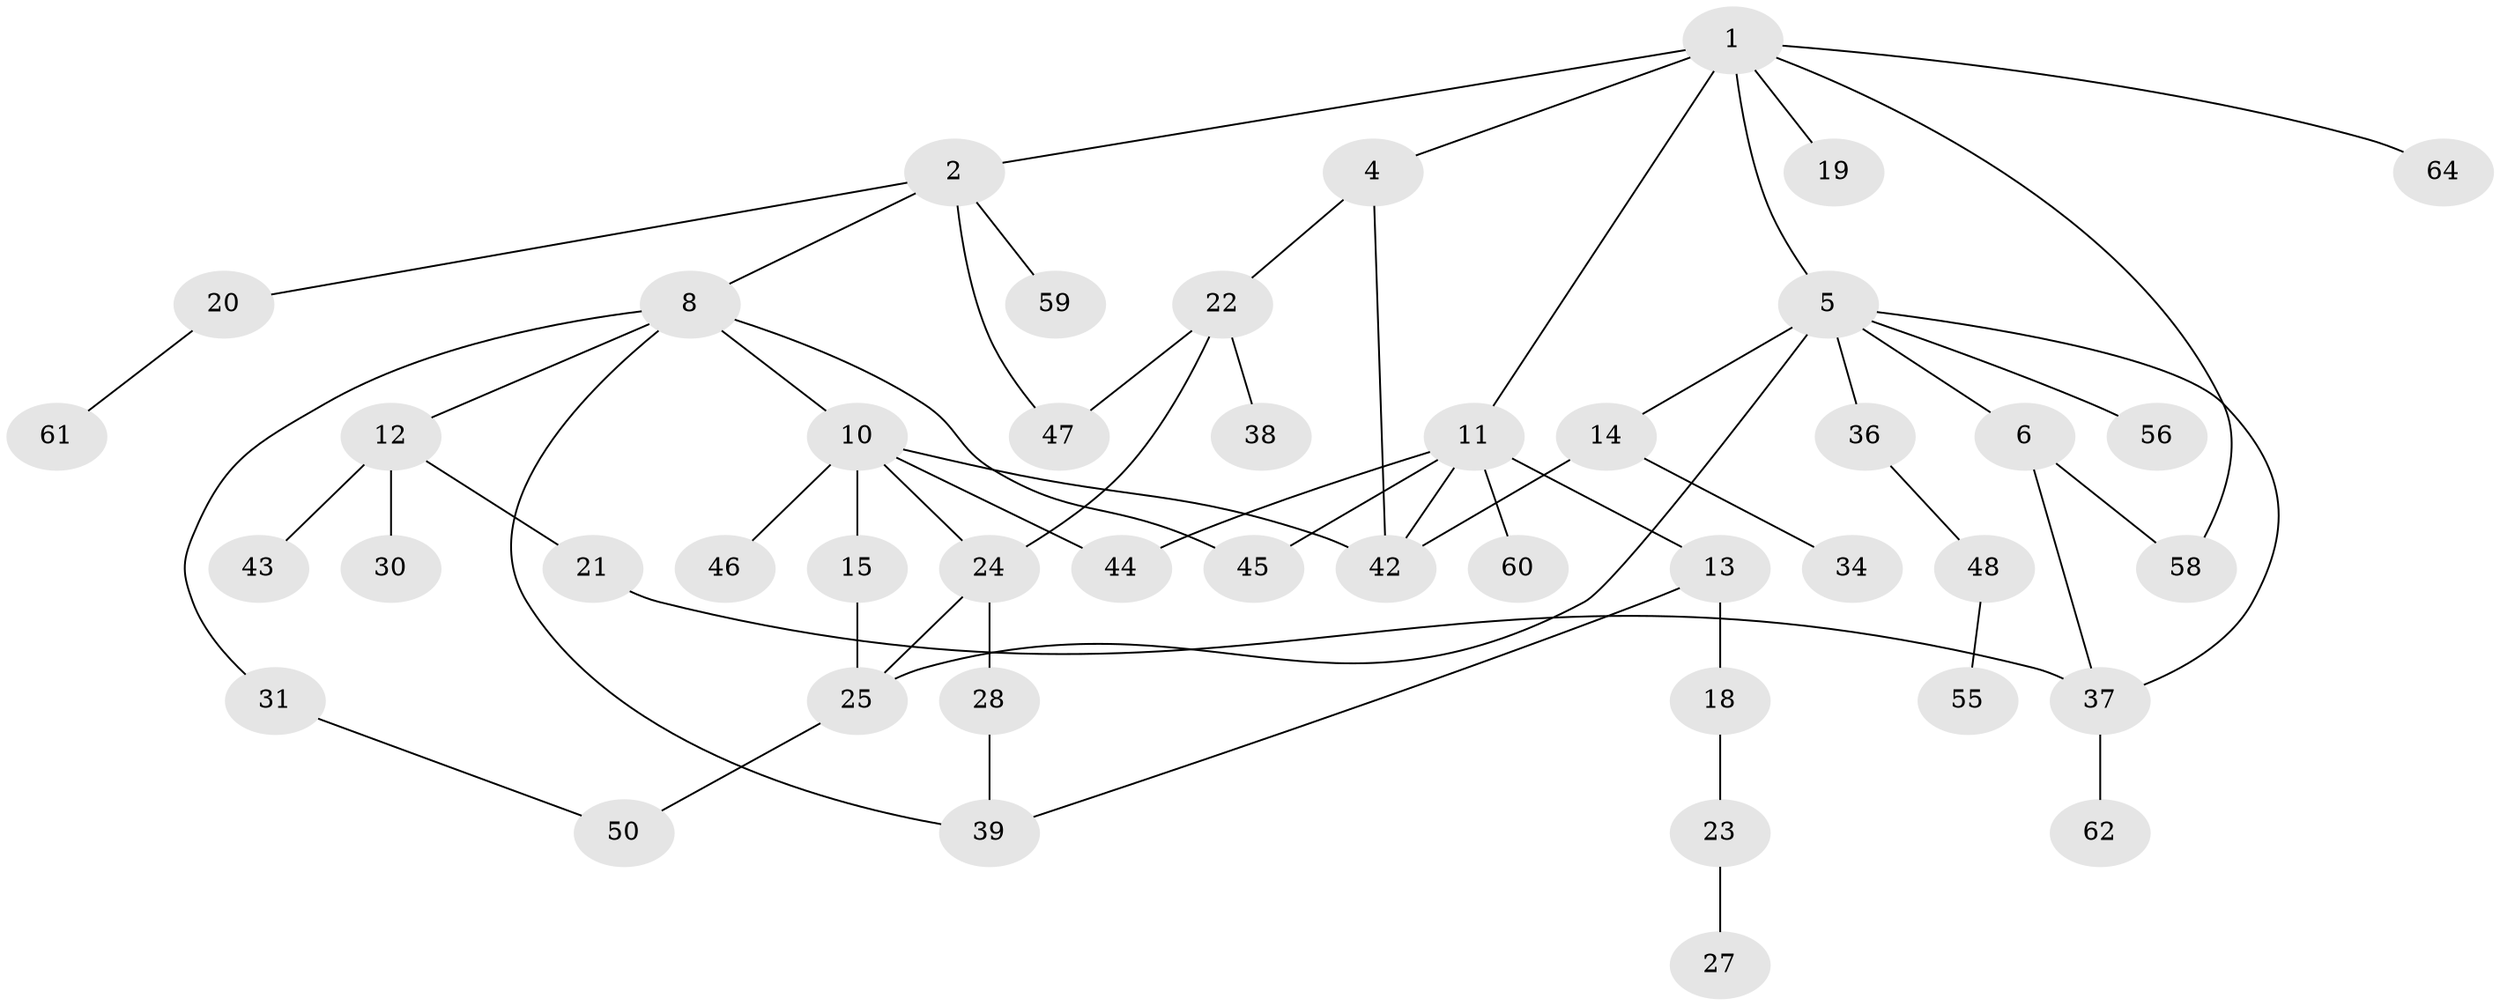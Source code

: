 // original degree distribution, {4: 0.1076923076923077, 3: 0.26153846153846155, 5: 0.046153846153846156, 7: 0.03076923076923077, 2: 0.24615384615384617, 1: 0.3076923076923077}
// Generated by graph-tools (version 1.1) at 2025/10/02/27/25 16:10:52]
// undirected, 45 vertices, 59 edges
graph export_dot {
graph [start="1"]
  node [color=gray90,style=filled];
  1 [super="+3"];
  2 [super="+7"];
  4;
  5 [super="+33"];
  6 [super="+35"];
  8 [super="+9"];
  10 [super="+51"];
  11 [super="+57"];
  12 [super="+17"];
  13 [super="+16"];
  14;
  15;
  18;
  19 [super="+41"];
  20 [super="+54"];
  21;
  22 [super="+26"];
  23 [super="+65"];
  24 [super="+32"];
  25 [super="+29"];
  27;
  28 [super="+63"];
  30;
  31;
  34;
  36 [super="+40"];
  37 [super="+49"];
  38;
  39;
  42 [super="+52"];
  43;
  44 [super="+53"];
  45;
  46;
  47;
  48;
  50;
  55;
  56;
  58;
  59;
  60;
  61;
  62;
  64;
  1 -- 2;
  1 -- 4;
  1 -- 19;
  1 -- 64;
  1 -- 5;
  1 -- 58;
  1 -- 11;
  2 -- 20;
  2 -- 8;
  2 -- 59;
  2 -- 47;
  4 -- 22;
  4 -- 42;
  5 -- 6;
  5 -- 14 [weight=2];
  5 -- 25;
  5 -- 37;
  5 -- 56;
  5 -- 36;
  6 -- 58;
  6 -- 37;
  8 -- 10;
  8 -- 12;
  8 -- 39;
  8 -- 45;
  8 -- 31;
  10 -- 15;
  10 -- 46;
  10 -- 42;
  10 -- 44;
  10 -- 24;
  11 -- 13;
  11 -- 44;
  11 -- 45;
  11 -- 60;
  11 -- 42;
  12 -- 21;
  12 -- 43;
  12 -- 30;
  13 -- 18;
  13 -- 39;
  14 -- 34;
  14 -- 42;
  15 -- 25;
  18 -- 23;
  20 -- 61;
  21 -- 37;
  22 -- 24;
  22 -- 38;
  22 -- 47;
  23 -- 27;
  24 -- 28;
  24 -- 25;
  25 -- 50;
  28 -- 39;
  31 -- 50;
  36 -- 48;
  37 -- 62;
  48 -- 55;
}
